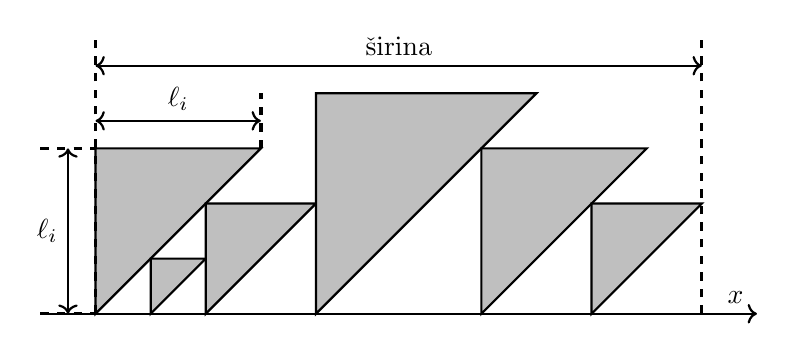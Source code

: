 \begin{tikzpicture}[style=thick,scale=0.7]
\newcommand{\trikotnik}[2]{\draw[fill=lightgray] (#1, 0) -- (#1, #2) -- (#1+#2, #2) -- cycle;}
\draw[->] (-1, 0) -- (12, 0)
    node[pos=0.97, above] {$x$};
\trikotnik{0}{3}
\trikotnik{1}{1}
\trikotnik{2}{2}
\trikotnik{4}{4}
\trikotnik{7}{3}
\trikotnik{9}{2}
\draw[very thick, dashed] (0, 0) -- (0, 5);
\draw[very thick, dashed] (11, 0) -- (11, 5);
\draw[<->] (0, 4.5) -- (11, 4.5)
    node[midway, above] {širina};
\draw[very thick, dashed] (-1, 0) -- (0, 0);
\draw[very thick, dashed] (-1, 3) -- (0, 3);
\draw[<->] (-0.5, 0) -- (-0.5, 3)
    node[midway, left] {$\ell_i$};
\draw[very thick, dashed] (3, 3) -- (3, 4);
\draw[<->] (0, 3.5) -- (3, 3.5)
    node[midway, above] {$\ell_i$};
\end{tikzpicture}
